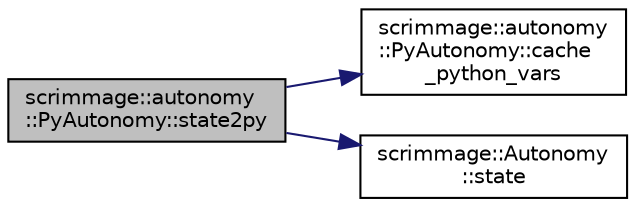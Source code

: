 digraph "scrimmage::autonomy::PyAutonomy::state2py"
{
 // LATEX_PDF_SIZE
  edge [fontname="Helvetica",fontsize="10",labelfontname="Helvetica",labelfontsize="10"];
  node [fontname="Helvetica",fontsize="10",shape=record];
  rankdir="LR";
  Node1 [label="scrimmage::autonomy\l::PyAutonomy::state2py",height=0.2,width=0.4,color="black", fillcolor="grey75", style="filled", fontcolor="black",tooltip=" "];
  Node1 -> Node2 [color="midnightblue",fontsize="10",style="solid",fontname="Helvetica"];
  Node2 [label="scrimmage::autonomy\l::PyAutonomy::cache\l_python_vars",height=0.2,width=0.4,color="black", fillcolor="white", style="filled",URL="$classscrimmage_1_1autonomy_1_1PyAutonomy.html#aea59ea9a71aba066cb66bacd9cf452a3",tooltip=" "];
  Node1 -> Node3 [color="midnightblue",fontsize="10",style="solid",fontname="Helvetica"];
  Node3 [label="scrimmage::Autonomy\l::state",height=0.2,width=0.4,color="black", fillcolor="white", style="filled",URL="$classscrimmage_1_1Autonomy.html#a3e208e2d4a2eee303007e519c7cc64ca",tooltip=" "];
}
